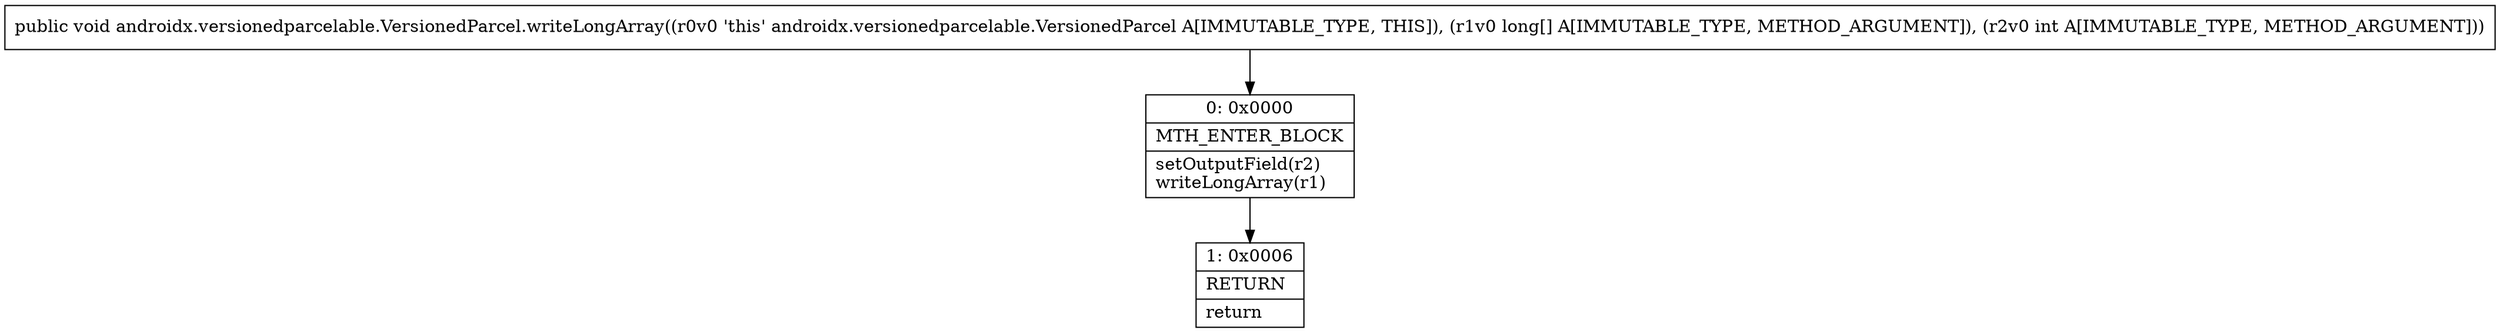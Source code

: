 digraph "CFG forandroidx.versionedparcelable.VersionedParcel.writeLongArray([JI)V" {
Node_0 [shape=record,label="{0\:\ 0x0000|MTH_ENTER_BLOCK\l|setOutputField(r2)\lwriteLongArray(r1)\l}"];
Node_1 [shape=record,label="{1\:\ 0x0006|RETURN\l|return\l}"];
MethodNode[shape=record,label="{public void androidx.versionedparcelable.VersionedParcel.writeLongArray((r0v0 'this' androidx.versionedparcelable.VersionedParcel A[IMMUTABLE_TYPE, THIS]), (r1v0 long[] A[IMMUTABLE_TYPE, METHOD_ARGUMENT]), (r2v0 int A[IMMUTABLE_TYPE, METHOD_ARGUMENT])) }"];
MethodNode -> Node_0;
Node_0 -> Node_1;
}

